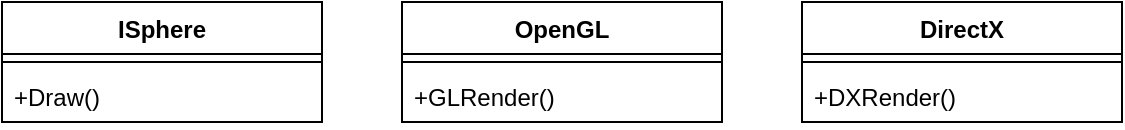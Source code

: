 <mxfile version="22.1.11" type="device">
  <diagram name="第 1 页" id="A1CnfBrMSu2lq_2fuJLt">
    <mxGraphModel dx="1434" dy="844" grid="1" gridSize="10" guides="1" tooltips="1" connect="1" arrows="1" fold="1" page="1" pageScale="1" pageWidth="827" pageHeight="1169" math="0" shadow="0">
      <root>
        <mxCell id="0" />
        <mxCell id="1" parent="0" />
        <mxCell id="gdsMvnMSwcQVp-1mPU23-1" value="ISphere" style="swimlane;fontStyle=1;align=center;verticalAlign=top;childLayout=stackLayout;horizontal=1;startSize=26;horizontalStack=0;resizeParent=1;resizeParentMax=0;resizeLast=0;collapsible=1;marginBottom=0;whiteSpace=wrap;html=1;" vertex="1" parent="1">
          <mxGeometry x="120" y="240" width="160" height="60" as="geometry" />
        </mxCell>
        <mxCell id="gdsMvnMSwcQVp-1mPU23-3" value="" style="line;strokeWidth=1;fillColor=none;align=left;verticalAlign=middle;spacingTop=-1;spacingLeft=3;spacingRight=3;rotatable=0;labelPosition=right;points=[];portConstraint=eastwest;strokeColor=inherit;" vertex="1" parent="gdsMvnMSwcQVp-1mPU23-1">
          <mxGeometry y="26" width="160" height="8" as="geometry" />
        </mxCell>
        <mxCell id="gdsMvnMSwcQVp-1mPU23-4" value="+Draw()" style="text;strokeColor=none;fillColor=none;align=left;verticalAlign=top;spacingLeft=4;spacingRight=4;overflow=hidden;rotatable=0;points=[[0,0.5],[1,0.5]];portConstraint=eastwest;whiteSpace=wrap;html=1;" vertex="1" parent="gdsMvnMSwcQVp-1mPU23-1">
          <mxGeometry y="34" width="160" height="26" as="geometry" />
        </mxCell>
        <mxCell id="gdsMvnMSwcQVp-1mPU23-5" value="OpenGL" style="swimlane;fontStyle=1;align=center;verticalAlign=top;childLayout=stackLayout;horizontal=1;startSize=26;horizontalStack=0;resizeParent=1;resizeParentMax=0;resizeLast=0;collapsible=1;marginBottom=0;whiteSpace=wrap;html=1;" vertex="1" parent="1">
          <mxGeometry x="320" y="240" width="160" height="60" as="geometry" />
        </mxCell>
        <mxCell id="gdsMvnMSwcQVp-1mPU23-6" value="" style="line;strokeWidth=1;fillColor=none;align=left;verticalAlign=middle;spacingTop=-1;spacingLeft=3;spacingRight=3;rotatable=0;labelPosition=right;points=[];portConstraint=eastwest;strokeColor=inherit;" vertex="1" parent="gdsMvnMSwcQVp-1mPU23-5">
          <mxGeometry y="26" width="160" height="8" as="geometry" />
        </mxCell>
        <mxCell id="gdsMvnMSwcQVp-1mPU23-7" value="+GLRender()" style="text;strokeColor=none;fillColor=none;align=left;verticalAlign=top;spacingLeft=4;spacingRight=4;overflow=hidden;rotatable=0;points=[[0,0.5],[1,0.5]];portConstraint=eastwest;whiteSpace=wrap;html=1;" vertex="1" parent="gdsMvnMSwcQVp-1mPU23-5">
          <mxGeometry y="34" width="160" height="26" as="geometry" />
        </mxCell>
        <mxCell id="gdsMvnMSwcQVp-1mPU23-8" value="DirectX" style="swimlane;fontStyle=1;align=center;verticalAlign=top;childLayout=stackLayout;horizontal=1;startSize=26;horizontalStack=0;resizeParent=1;resizeParentMax=0;resizeLast=0;collapsible=1;marginBottom=0;whiteSpace=wrap;html=1;" vertex="1" parent="1">
          <mxGeometry x="520" y="240" width="160" height="60" as="geometry" />
        </mxCell>
        <mxCell id="gdsMvnMSwcQVp-1mPU23-9" value="" style="line;strokeWidth=1;fillColor=none;align=left;verticalAlign=middle;spacingTop=-1;spacingLeft=3;spacingRight=3;rotatable=0;labelPosition=right;points=[];portConstraint=eastwest;strokeColor=inherit;" vertex="1" parent="gdsMvnMSwcQVp-1mPU23-8">
          <mxGeometry y="26" width="160" height="8" as="geometry" />
        </mxCell>
        <mxCell id="gdsMvnMSwcQVp-1mPU23-10" value="+DXRender()" style="text;strokeColor=none;fillColor=none;align=left;verticalAlign=top;spacingLeft=4;spacingRight=4;overflow=hidden;rotatable=0;points=[[0,0.5],[1,0.5]];portConstraint=eastwest;whiteSpace=wrap;html=1;" vertex="1" parent="gdsMvnMSwcQVp-1mPU23-8">
          <mxGeometry y="34" width="160" height="26" as="geometry" />
        </mxCell>
      </root>
    </mxGraphModel>
  </diagram>
</mxfile>
